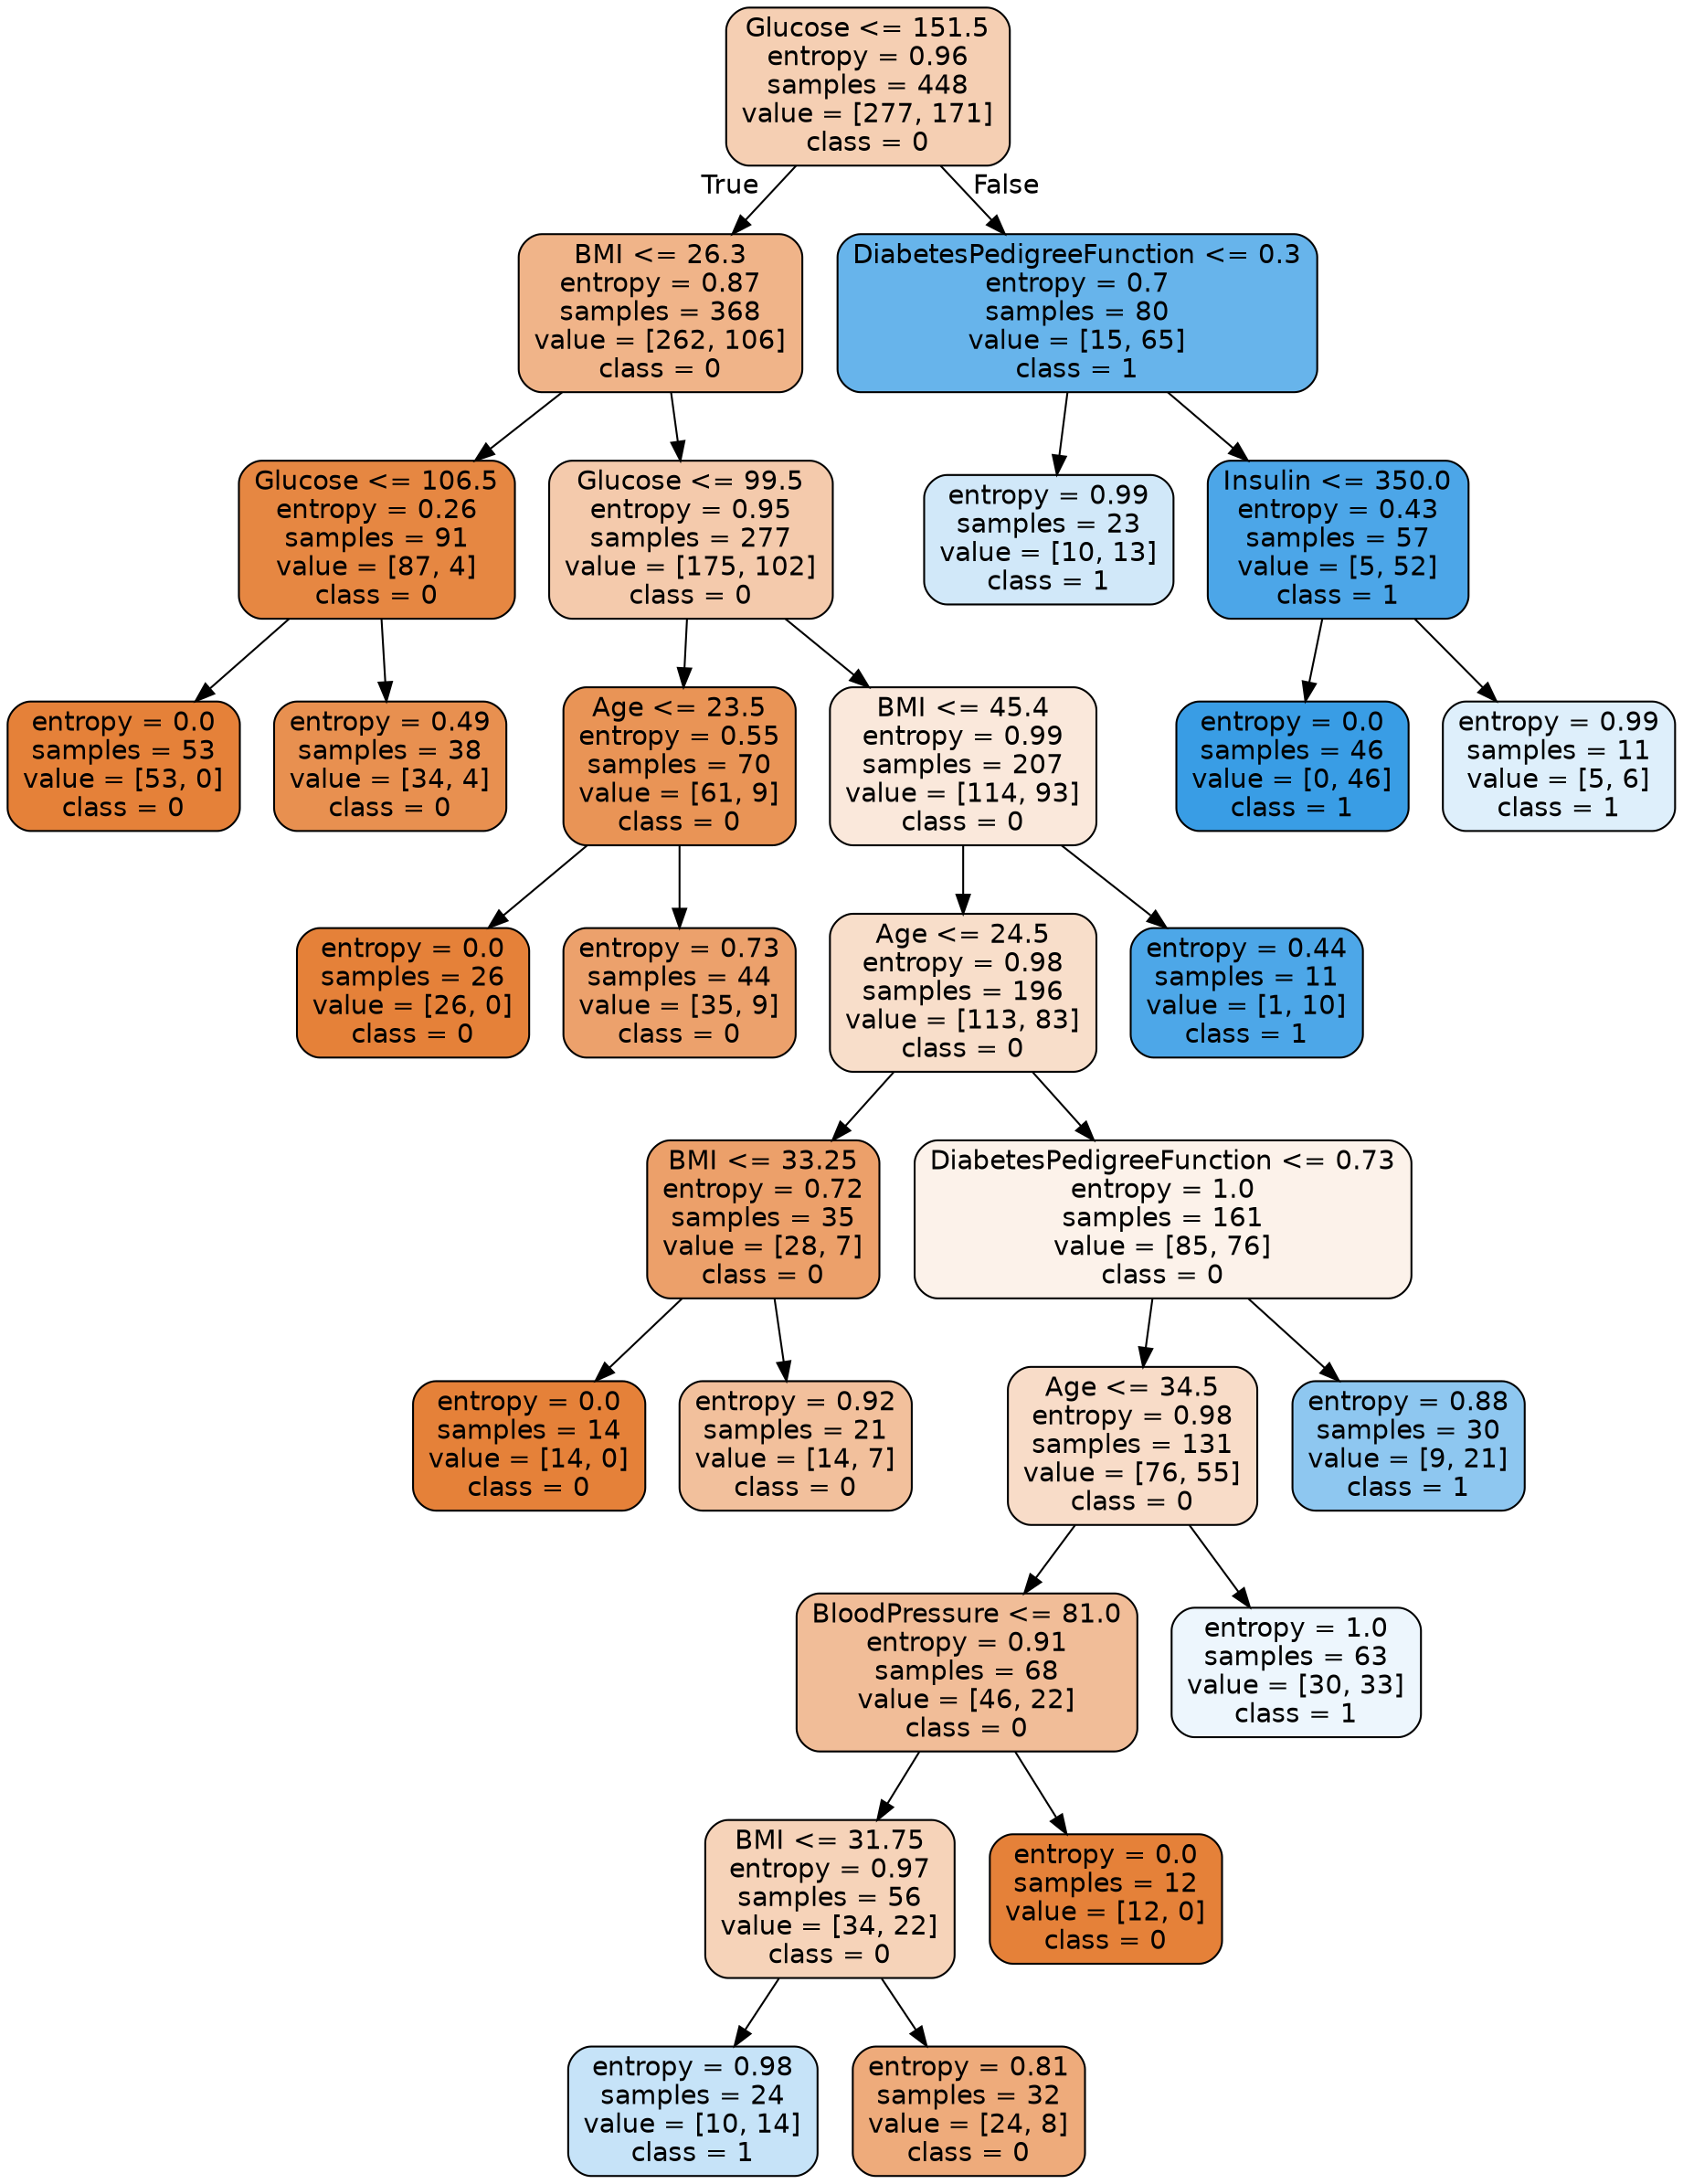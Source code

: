 digraph Tree {
node [shape=box, style="filled, rounded", color="black", fontname="helvetica"] ;
edge [fontname="helvetica"] ;
0 [label="Glucose <= 151.5\nentropy = 0.96\nsamples = 448\nvalue = [277, 171]\nclass = 0", fillcolor="#f5cfb3"] ;
1 [label="BMI <= 26.3\nentropy = 0.87\nsamples = 368\nvalue = [262, 106]\nclass = 0", fillcolor="#f0b489"] ;
0 -> 1 [labeldistance=2.5, labelangle=45, headlabel="True"] ;
3 [label="Glucose <= 106.5\nentropy = 0.26\nsamples = 91\nvalue = [87, 4]\nclass = 0", fillcolor="#e68742"] ;
1 -> 3 ;
21 [label="entropy = 0.0\nsamples = 53\nvalue = [53, 0]\nclass = 0", fillcolor="#e58139"] ;
3 -> 21 ;
22 [label="entropy = 0.49\nsamples = 38\nvalue = [34, 4]\nclass = 0", fillcolor="#e89050"] ;
3 -> 22 ;
4 [label="Glucose <= 99.5\nentropy = 0.95\nsamples = 277\nvalue = [175, 102]\nclass = 0", fillcolor="#f4caac"] ;
1 -> 4 ;
5 [label="Age <= 23.5\nentropy = 0.55\nsamples = 70\nvalue = [61, 9]\nclass = 0", fillcolor="#e99456"] ;
4 -> 5 ;
15 [label="entropy = 0.0\nsamples = 26\nvalue = [26, 0]\nclass = 0", fillcolor="#e58139"] ;
5 -> 15 ;
16 [label="entropy = 0.73\nsamples = 44\nvalue = [35, 9]\nclass = 0", fillcolor="#eca16c"] ;
5 -> 16 ;
6 [label="BMI <= 45.4\nentropy = 0.99\nsamples = 207\nvalue = [114, 93]\nclass = 0", fillcolor="#fae8db"] ;
4 -> 6 ;
11 [label="Age <= 24.5\nentropy = 0.98\nsamples = 196\nvalue = [113, 83]\nclass = 0", fillcolor="#f8deca"] ;
6 -> 11 ;
13 [label="BMI <= 33.25\nentropy = 0.72\nsamples = 35\nvalue = [28, 7]\nclass = 0", fillcolor="#eca06a"] ;
11 -> 13 ;
17 [label="entropy = 0.0\nsamples = 14\nvalue = [14, 0]\nclass = 0", fillcolor="#e58139"] ;
13 -> 17 ;
18 [label="entropy = 0.92\nsamples = 21\nvalue = [14, 7]\nclass = 0", fillcolor="#f2c09c"] ;
13 -> 18 ;
14 [label="DiabetesPedigreeFunction <= 0.73\nentropy = 1.0\nsamples = 161\nvalue = [85, 76]\nclass = 0", fillcolor="#fcf2ea"] ;
11 -> 14 ;
19 [label="Age <= 34.5\nentropy = 0.98\nsamples = 131\nvalue = [76, 55]\nclass = 0", fillcolor="#f8dcc8"] ;
14 -> 19 ;
23 [label="BloodPressure <= 81.0\nentropy = 0.91\nsamples = 68\nvalue = [46, 22]\nclass = 0", fillcolor="#f1bd98"] ;
19 -> 23 ;
25 [label="BMI <= 31.75\nentropy = 0.97\nsamples = 56\nvalue = [34, 22]\nclass = 0", fillcolor="#f6d3b9"] ;
23 -> 25 ;
27 [label="entropy = 0.98\nsamples = 24\nvalue = [10, 14]\nclass = 1", fillcolor="#c6e3f8"] ;
25 -> 27 ;
28 [label="entropy = 0.81\nsamples = 32\nvalue = [24, 8]\nclass = 0", fillcolor="#eeab7b"] ;
25 -> 28 ;
26 [label="entropy = 0.0\nsamples = 12\nvalue = [12, 0]\nclass = 0", fillcolor="#e58139"] ;
23 -> 26 ;
24 [label="entropy = 1.0\nsamples = 63\nvalue = [30, 33]\nclass = 1", fillcolor="#edf6fd"] ;
19 -> 24 ;
20 [label="entropy = 0.88\nsamples = 30\nvalue = [9, 21]\nclass = 1", fillcolor="#8ec7f0"] ;
14 -> 20 ;
12 [label="entropy = 0.44\nsamples = 11\nvalue = [1, 10]\nclass = 1", fillcolor="#4da7e8"] ;
6 -> 12 ;
2 [label="DiabetesPedigreeFunction <= 0.3\nentropy = 0.7\nsamples = 80\nvalue = [15, 65]\nclass = 1", fillcolor="#67b4eb"] ;
0 -> 2 [labeldistance=2.5, labelangle=-45, headlabel="False"] ;
7 [label="entropy = 0.99\nsamples = 23\nvalue = [10, 13]\nclass = 1", fillcolor="#d1e8f9"] ;
2 -> 7 ;
8 [label="Insulin <= 350.0\nentropy = 0.43\nsamples = 57\nvalue = [5, 52]\nclass = 1", fillcolor="#4ca6e8"] ;
2 -> 8 ;
9 [label="entropy = 0.0\nsamples = 46\nvalue = [0, 46]\nclass = 1", fillcolor="#399de5"] ;
8 -> 9 ;
10 [label="entropy = 0.99\nsamples = 11\nvalue = [5, 6]\nclass = 1", fillcolor="#deeffb"] ;
8 -> 10 ;
}